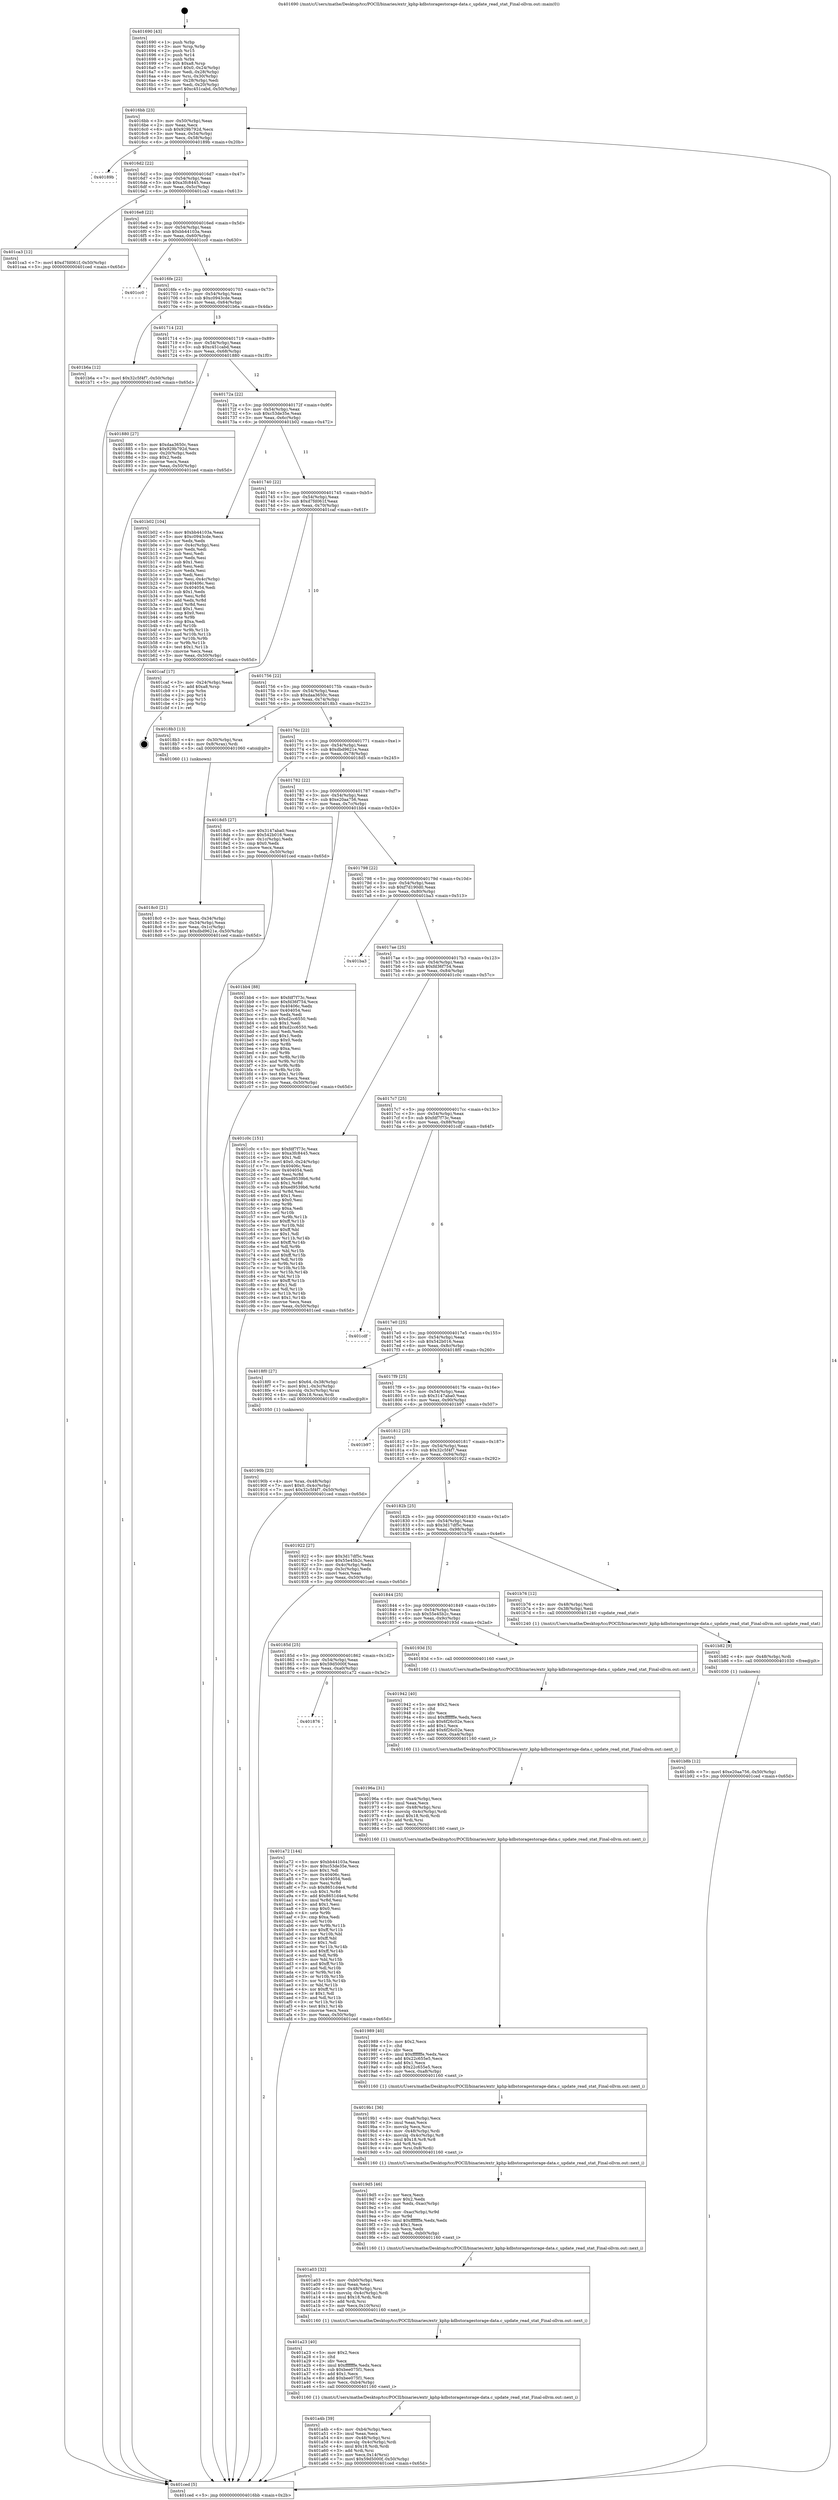 digraph "0x401690" {
  label = "0x401690 (/mnt/c/Users/mathe/Desktop/tcc/POCII/binaries/extr_kphp-kdbstoragestorage-data.c_update_read_stat_Final-ollvm.out::main(0))"
  labelloc = "t"
  node[shape=record]

  Entry [label="",width=0.3,height=0.3,shape=circle,fillcolor=black,style=filled]
  "0x4016bb" [label="{
     0x4016bb [23]\l
     | [instrs]\l
     &nbsp;&nbsp;0x4016bb \<+3\>: mov -0x50(%rbp),%eax\l
     &nbsp;&nbsp;0x4016be \<+2\>: mov %eax,%ecx\l
     &nbsp;&nbsp;0x4016c0 \<+6\>: sub $0x929b792d,%ecx\l
     &nbsp;&nbsp;0x4016c6 \<+3\>: mov %eax,-0x54(%rbp)\l
     &nbsp;&nbsp;0x4016c9 \<+3\>: mov %ecx,-0x58(%rbp)\l
     &nbsp;&nbsp;0x4016cc \<+6\>: je 000000000040189b \<main+0x20b\>\l
  }"]
  "0x40189b" [label="{
     0x40189b\l
  }", style=dashed]
  "0x4016d2" [label="{
     0x4016d2 [22]\l
     | [instrs]\l
     &nbsp;&nbsp;0x4016d2 \<+5\>: jmp 00000000004016d7 \<main+0x47\>\l
     &nbsp;&nbsp;0x4016d7 \<+3\>: mov -0x54(%rbp),%eax\l
     &nbsp;&nbsp;0x4016da \<+5\>: sub $0xa3fc8445,%eax\l
     &nbsp;&nbsp;0x4016df \<+3\>: mov %eax,-0x5c(%rbp)\l
     &nbsp;&nbsp;0x4016e2 \<+6\>: je 0000000000401ca3 \<main+0x613\>\l
  }"]
  Exit [label="",width=0.3,height=0.3,shape=circle,fillcolor=black,style=filled,peripheries=2]
  "0x401ca3" [label="{
     0x401ca3 [12]\l
     | [instrs]\l
     &nbsp;&nbsp;0x401ca3 \<+7\>: movl $0xd7fd061f,-0x50(%rbp)\l
     &nbsp;&nbsp;0x401caa \<+5\>: jmp 0000000000401ced \<main+0x65d\>\l
  }"]
  "0x4016e8" [label="{
     0x4016e8 [22]\l
     | [instrs]\l
     &nbsp;&nbsp;0x4016e8 \<+5\>: jmp 00000000004016ed \<main+0x5d\>\l
     &nbsp;&nbsp;0x4016ed \<+3\>: mov -0x54(%rbp),%eax\l
     &nbsp;&nbsp;0x4016f0 \<+5\>: sub $0xbb44103a,%eax\l
     &nbsp;&nbsp;0x4016f5 \<+3\>: mov %eax,-0x60(%rbp)\l
     &nbsp;&nbsp;0x4016f8 \<+6\>: je 0000000000401cc0 \<main+0x630\>\l
  }"]
  "0x401b8b" [label="{
     0x401b8b [12]\l
     | [instrs]\l
     &nbsp;&nbsp;0x401b8b \<+7\>: movl $0xe20aa756,-0x50(%rbp)\l
     &nbsp;&nbsp;0x401b92 \<+5\>: jmp 0000000000401ced \<main+0x65d\>\l
  }"]
  "0x401cc0" [label="{
     0x401cc0\l
  }", style=dashed]
  "0x4016fe" [label="{
     0x4016fe [22]\l
     | [instrs]\l
     &nbsp;&nbsp;0x4016fe \<+5\>: jmp 0000000000401703 \<main+0x73\>\l
     &nbsp;&nbsp;0x401703 \<+3\>: mov -0x54(%rbp),%eax\l
     &nbsp;&nbsp;0x401706 \<+5\>: sub $0xc0943cde,%eax\l
     &nbsp;&nbsp;0x40170b \<+3\>: mov %eax,-0x64(%rbp)\l
     &nbsp;&nbsp;0x40170e \<+6\>: je 0000000000401b6a \<main+0x4da\>\l
  }"]
  "0x401b82" [label="{
     0x401b82 [9]\l
     | [instrs]\l
     &nbsp;&nbsp;0x401b82 \<+4\>: mov -0x48(%rbp),%rdi\l
     &nbsp;&nbsp;0x401b86 \<+5\>: call 0000000000401030 \<free@plt\>\l
     | [calls]\l
     &nbsp;&nbsp;0x401030 \{1\} (unknown)\l
  }"]
  "0x401b6a" [label="{
     0x401b6a [12]\l
     | [instrs]\l
     &nbsp;&nbsp;0x401b6a \<+7\>: movl $0x32c5f4f7,-0x50(%rbp)\l
     &nbsp;&nbsp;0x401b71 \<+5\>: jmp 0000000000401ced \<main+0x65d\>\l
  }"]
  "0x401714" [label="{
     0x401714 [22]\l
     | [instrs]\l
     &nbsp;&nbsp;0x401714 \<+5\>: jmp 0000000000401719 \<main+0x89\>\l
     &nbsp;&nbsp;0x401719 \<+3\>: mov -0x54(%rbp),%eax\l
     &nbsp;&nbsp;0x40171c \<+5\>: sub $0xc451cabd,%eax\l
     &nbsp;&nbsp;0x401721 \<+3\>: mov %eax,-0x68(%rbp)\l
     &nbsp;&nbsp;0x401724 \<+6\>: je 0000000000401880 \<main+0x1f0\>\l
  }"]
  "0x401876" [label="{
     0x401876\l
  }", style=dashed]
  "0x401880" [label="{
     0x401880 [27]\l
     | [instrs]\l
     &nbsp;&nbsp;0x401880 \<+5\>: mov $0xdaa3650c,%eax\l
     &nbsp;&nbsp;0x401885 \<+5\>: mov $0x929b792d,%ecx\l
     &nbsp;&nbsp;0x40188a \<+3\>: mov -0x20(%rbp),%edx\l
     &nbsp;&nbsp;0x40188d \<+3\>: cmp $0x2,%edx\l
     &nbsp;&nbsp;0x401890 \<+3\>: cmovne %ecx,%eax\l
     &nbsp;&nbsp;0x401893 \<+3\>: mov %eax,-0x50(%rbp)\l
     &nbsp;&nbsp;0x401896 \<+5\>: jmp 0000000000401ced \<main+0x65d\>\l
  }"]
  "0x40172a" [label="{
     0x40172a [22]\l
     | [instrs]\l
     &nbsp;&nbsp;0x40172a \<+5\>: jmp 000000000040172f \<main+0x9f\>\l
     &nbsp;&nbsp;0x40172f \<+3\>: mov -0x54(%rbp),%eax\l
     &nbsp;&nbsp;0x401732 \<+5\>: sub $0xc53de35e,%eax\l
     &nbsp;&nbsp;0x401737 \<+3\>: mov %eax,-0x6c(%rbp)\l
     &nbsp;&nbsp;0x40173a \<+6\>: je 0000000000401b02 \<main+0x472\>\l
  }"]
  "0x401ced" [label="{
     0x401ced [5]\l
     | [instrs]\l
     &nbsp;&nbsp;0x401ced \<+5\>: jmp 00000000004016bb \<main+0x2b\>\l
  }"]
  "0x401690" [label="{
     0x401690 [43]\l
     | [instrs]\l
     &nbsp;&nbsp;0x401690 \<+1\>: push %rbp\l
     &nbsp;&nbsp;0x401691 \<+3\>: mov %rsp,%rbp\l
     &nbsp;&nbsp;0x401694 \<+2\>: push %r15\l
     &nbsp;&nbsp;0x401696 \<+2\>: push %r14\l
     &nbsp;&nbsp;0x401698 \<+1\>: push %rbx\l
     &nbsp;&nbsp;0x401699 \<+7\>: sub $0xa8,%rsp\l
     &nbsp;&nbsp;0x4016a0 \<+7\>: movl $0x0,-0x24(%rbp)\l
     &nbsp;&nbsp;0x4016a7 \<+3\>: mov %edi,-0x28(%rbp)\l
     &nbsp;&nbsp;0x4016aa \<+4\>: mov %rsi,-0x30(%rbp)\l
     &nbsp;&nbsp;0x4016ae \<+3\>: mov -0x28(%rbp),%edi\l
     &nbsp;&nbsp;0x4016b1 \<+3\>: mov %edi,-0x20(%rbp)\l
     &nbsp;&nbsp;0x4016b4 \<+7\>: movl $0xc451cabd,-0x50(%rbp)\l
  }"]
  "0x401a72" [label="{
     0x401a72 [144]\l
     | [instrs]\l
     &nbsp;&nbsp;0x401a72 \<+5\>: mov $0xbb44103a,%eax\l
     &nbsp;&nbsp;0x401a77 \<+5\>: mov $0xc53de35e,%ecx\l
     &nbsp;&nbsp;0x401a7c \<+2\>: mov $0x1,%dl\l
     &nbsp;&nbsp;0x401a7e \<+7\>: mov 0x40406c,%esi\l
     &nbsp;&nbsp;0x401a85 \<+7\>: mov 0x404054,%edi\l
     &nbsp;&nbsp;0x401a8c \<+3\>: mov %esi,%r8d\l
     &nbsp;&nbsp;0x401a8f \<+7\>: sub $0x8651d4e4,%r8d\l
     &nbsp;&nbsp;0x401a96 \<+4\>: sub $0x1,%r8d\l
     &nbsp;&nbsp;0x401a9a \<+7\>: add $0x8651d4e4,%r8d\l
     &nbsp;&nbsp;0x401aa1 \<+4\>: imul %r8d,%esi\l
     &nbsp;&nbsp;0x401aa5 \<+3\>: and $0x1,%esi\l
     &nbsp;&nbsp;0x401aa8 \<+3\>: cmp $0x0,%esi\l
     &nbsp;&nbsp;0x401aab \<+4\>: sete %r9b\l
     &nbsp;&nbsp;0x401aaf \<+3\>: cmp $0xa,%edi\l
     &nbsp;&nbsp;0x401ab2 \<+4\>: setl %r10b\l
     &nbsp;&nbsp;0x401ab6 \<+3\>: mov %r9b,%r11b\l
     &nbsp;&nbsp;0x401ab9 \<+4\>: xor $0xff,%r11b\l
     &nbsp;&nbsp;0x401abd \<+3\>: mov %r10b,%bl\l
     &nbsp;&nbsp;0x401ac0 \<+3\>: xor $0xff,%bl\l
     &nbsp;&nbsp;0x401ac3 \<+3\>: xor $0x1,%dl\l
     &nbsp;&nbsp;0x401ac6 \<+3\>: mov %r11b,%r14b\l
     &nbsp;&nbsp;0x401ac9 \<+4\>: and $0xff,%r14b\l
     &nbsp;&nbsp;0x401acd \<+3\>: and %dl,%r9b\l
     &nbsp;&nbsp;0x401ad0 \<+3\>: mov %bl,%r15b\l
     &nbsp;&nbsp;0x401ad3 \<+4\>: and $0xff,%r15b\l
     &nbsp;&nbsp;0x401ad7 \<+3\>: and %dl,%r10b\l
     &nbsp;&nbsp;0x401ada \<+3\>: or %r9b,%r14b\l
     &nbsp;&nbsp;0x401add \<+3\>: or %r10b,%r15b\l
     &nbsp;&nbsp;0x401ae0 \<+3\>: xor %r15b,%r14b\l
     &nbsp;&nbsp;0x401ae3 \<+3\>: or %bl,%r11b\l
     &nbsp;&nbsp;0x401ae6 \<+4\>: xor $0xff,%r11b\l
     &nbsp;&nbsp;0x401aea \<+3\>: or $0x1,%dl\l
     &nbsp;&nbsp;0x401aed \<+3\>: and %dl,%r11b\l
     &nbsp;&nbsp;0x401af0 \<+3\>: or %r11b,%r14b\l
     &nbsp;&nbsp;0x401af3 \<+4\>: test $0x1,%r14b\l
     &nbsp;&nbsp;0x401af7 \<+3\>: cmovne %ecx,%eax\l
     &nbsp;&nbsp;0x401afa \<+3\>: mov %eax,-0x50(%rbp)\l
     &nbsp;&nbsp;0x401afd \<+5\>: jmp 0000000000401ced \<main+0x65d\>\l
  }"]
  "0x401b02" [label="{
     0x401b02 [104]\l
     | [instrs]\l
     &nbsp;&nbsp;0x401b02 \<+5\>: mov $0xbb44103a,%eax\l
     &nbsp;&nbsp;0x401b07 \<+5\>: mov $0xc0943cde,%ecx\l
     &nbsp;&nbsp;0x401b0c \<+2\>: xor %edx,%edx\l
     &nbsp;&nbsp;0x401b0e \<+3\>: mov -0x4c(%rbp),%esi\l
     &nbsp;&nbsp;0x401b11 \<+2\>: mov %edx,%edi\l
     &nbsp;&nbsp;0x401b13 \<+2\>: sub %esi,%edi\l
     &nbsp;&nbsp;0x401b15 \<+2\>: mov %edx,%esi\l
     &nbsp;&nbsp;0x401b17 \<+3\>: sub $0x1,%esi\l
     &nbsp;&nbsp;0x401b1a \<+2\>: add %esi,%edi\l
     &nbsp;&nbsp;0x401b1c \<+2\>: mov %edx,%esi\l
     &nbsp;&nbsp;0x401b1e \<+2\>: sub %edi,%esi\l
     &nbsp;&nbsp;0x401b20 \<+3\>: mov %esi,-0x4c(%rbp)\l
     &nbsp;&nbsp;0x401b23 \<+7\>: mov 0x40406c,%esi\l
     &nbsp;&nbsp;0x401b2a \<+7\>: mov 0x404054,%edi\l
     &nbsp;&nbsp;0x401b31 \<+3\>: sub $0x1,%edx\l
     &nbsp;&nbsp;0x401b34 \<+3\>: mov %esi,%r8d\l
     &nbsp;&nbsp;0x401b37 \<+3\>: add %edx,%r8d\l
     &nbsp;&nbsp;0x401b3a \<+4\>: imul %r8d,%esi\l
     &nbsp;&nbsp;0x401b3e \<+3\>: and $0x1,%esi\l
     &nbsp;&nbsp;0x401b41 \<+3\>: cmp $0x0,%esi\l
     &nbsp;&nbsp;0x401b44 \<+4\>: sete %r9b\l
     &nbsp;&nbsp;0x401b48 \<+3\>: cmp $0xa,%edi\l
     &nbsp;&nbsp;0x401b4b \<+4\>: setl %r10b\l
     &nbsp;&nbsp;0x401b4f \<+3\>: mov %r9b,%r11b\l
     &nbsp;&nbsp;0x401b52 \<+3\>: and %r10b,%r11b\l
     &nbsp;&nbsp;0x401b55 \<+3\>: xor %r10b,%r9b\l
     &nbsp;&nbsp;0x401b58 \<+3\>: or %r9b,%r11b\l
     &nbsp;&nbsp;0x401b5b \<+4\>: test $0x1,%r11b\l
     &nbsp;&nbsp;0x401b5f \<+3\>: cmovne %ecx,%eax\l
     &nbsp;&nbsp;0x401b62 \<+3\>: mov %eax,-0x50(%rbp)\l
     &nbsp;&nbsp;0x401b65 \<+5\>: jmp 0000000000401ced \<main+0x65d\>\l
  }"]
  "0x401740" [label="{
     0x401740 [22]\l
     | [instrs]\l
     &nbsp;&nbsp;0x401740 \<+5\>: jmp 0000000000401745 \<main+0xb5\>\l
     &nbsp;&nbsp;0x401745 \<+3\>: mov -0x54(%rbp),%eax\l
     &nbsp;&nbsp;0x401748 \<+5\>: sub $0xd7fd061f,%eax\l
     &nbsp;&nbsp;0x40174d \<+3\>: mov %eax,-0x70(%rbp)\l
     &nbsp;&nbsp;0x401750 \<+6\>: je 0000000000401caf \<main+0x61f\>\l
  }"]
  "0x401a4b" [label="{
     0x401a4b [39]\l
     | [instrs]\l
     &nbsp;&nbsp;0x401a4b \<+6\>: mov -0xb4(%rbp),%ecx\l
     &nbsp;&nbsp;0x401a51 \<+3\>: imul %eax,%ecx\l
     &nbsp;&nbsp;0x401a54 \<+4\>: mov -0x48(%rbp),%rsi\l
     &nbsp;&nbsp;0x401a58 \<+4\>: movslq -0x4c(%rbp),%rdi\l
     &nbsp;&nbsp;0x401a5c \<+4\>: imul $0x18,%rdi,%rdi\l
     &nbsp;&nbsp;0x401a60 \<+3\>: add %rdi,%rsi\l
     &nbsp;&nbsp;0x401a63 \<+3\>: mov %ecx,0x14(%rsi)\l
     &nbsp;&nbsp;0x401a66 \<+7\>: movl $0x59d5000f,-0x50(%rbp)\l
     &nbsp;&nbsp;0x401a6d \<+5\>: jmp 0000000000401ced \<main+0x65d\>\l
  }"]
  "0x401caf" [label="{
     0x401caf [17]\l
     | [instrs]\l
     &nbsp;&nbsp;0x401caf \<+3\>: mov -0x24(%rbp),%eax\l
     &nbsp;&nbsp;0x401cb2 \<+7\>: add $0xa8,%rsp\l
     &nbsp;&nbsp;0x401cb9 \<+1\>: pop %rbx\l
     &nbsp;&nbsp;0x401cba \<+2\>: pop %r14\l
     &nbsp;&nbsp;0x401cbc \<+2\>: pop %r15\l
     &nbsp;&nbsp;0x401cbe \<+1\>: pop %rbp\l
     &nbsp;&nbsp;0x401cbf \<+1\>: ret\l
  }"]
  "0x401756" [label="{
     0x401756 [22]\l
     | [instrs]\l
     &nbsp;&nbsp;0x401756 \<+5\>: jmp 000000000040175b \<main+0xcb\>\l
     &nbsp;&nbsp;0x40175b \<+3\>: mov -0x54(%rbp),%eax\l
     &nbsp;&nbsp;0x40175e \<+5\>: sub $0xdaa3650c,%eax\l
     &nbsp;&nbsp;0x401763 \<+3\>: mov %eax,-0x74(%rbp)\l
     &nbsp;&nbsp;0x401766 \<+6\>: je 00000000004018b3 \<main+0x223\>\l
  }"]
  "0x401a23" [label="{
     0x401a23 [40]\l
     | [instrs]\l
     &nbsp;&nbsp;0x401a23 \<+5\>: mov $0x2,%ecx\l
     &nbsp;&nbsp;0x401a28 \<+1\>: cltd\l
     &nbsp;&nbsp;0x401a29 \<+2\>: idiv %ecx\l
     &nbsp;&nbsp;0x401a2b \<+6\>: imul $0xfffffffe,%edx,%ecx\l
     &nbsp;&nbsp;0x401a31 \<+6\>: sub $0xbee075f1,%ecx\l
     &nbsp;&nbsp;0x401a37 \<+3\>: add $0x1,%ecx\l
     &nbsp;&nbsp;0x401a3a \<+6\>: add $0xbee075f1,%ecx\l
     &nbsp;&nbsp;0x401a40 \<+6\>: mov %ecx,-0xb4(%rbp)\l
     &nbsp;&nbsp;0x401a46 \<+5\>: call 0000000000401160 \<next_i\>\l
     | [calls]\l
     &nbsp;&nbsp;0x401160 \{1\} (/mnt/c/Users/mathe/Desktop/tcc/POCII/binaries/extr_kphp-kdbstoragestorage-data.c_update_read_stat_Final-ollvm.out::next_i)\l
  }"]
  "0x4018b3" [label="{
     0x4018b3 [13]\l
     | [instrs]\l
     &nbsp;&nbsp;0x4018b3 \<+4\>: mov -0x30(%rbp),%rax\l
     &nbsp;&nbsp;0x4018b7 \<+4\>: mov 0x8(%rax),%rdi\l
     &nbsp;&nbsp;0x4018bb \<+5\>: call 0000000000401060 \<atoi@plt\>\l
     | [calls]\l
     &nbsp;&nbsp;0x401060 \{1\} (unknown)\l
  }"]
  "0x40176c" [label="{
     0x40176c [22]\l
     | [instrs]\l
     &nbsp;&nbsp;0x40176c \<+5\>: jmp 0000000000401771 \<main+0xe1\>\l
     &nbsp;&nbsp;0x401771 \<+3\>: mov -0x54(%rbp),%eax\l
     &nbsp;&nbsp;0x401774 \<+5\>: sub $0xdbd9621e,%eax\l
     &nbsp;&nbsp;0x401779 \<+3\>: mov %eax,-0x78(%rbp)\l
     &nbsp;&nbsp;0x40177c \<+6\>: je 00000000004018d5 \<main+0x245\>\l
  }"]
  "0x4018c0" [label="{
     0x4018c0 [21]\l
     | [instrs]\l
     &nbsp;&nbsp;0x4018c0 \<+3\>: mov %eax,-0x34(%rbp)\l
     &nbsp;&nbsp;0x4018c3 \<+3\>: mov -0x34(%rbp),%eax\l
     &nbsp;&nbsp;0x4018c6 \<+3\>: mov %eax,-0x1c(%rbp)\l
     &nbsp;&nbsp;0x4018c9 \<+7\>: movl $0xdbd9621e,-0x50(%rbp)\l
     &nbsp;&nbsp;0x4018d0 \<+5\>: jmp 0000000000401ced \<main+0x65d\>\l
  }"]
  "0x401a03" [label="{
     0x401a03 [32]\l
     | [instrs]\l
     &nbsp;&nbsp;0x401a03 \<+6\>: mov -0xb0(%rbp),%ecx\l
     &nbsp;&nbsp;0x401a09 \<+3\>: imul %eax,%ecx\l
     &nbsp;&nbsp;0x401a0c \<+4\>: mov -0x48(%rbp),%rsi\l
     &nbsp;&nbsp;0x401a10 \<+4\>: movslq -0x4c(%rbp),%rdi\l
     &nbsp;&nbsp;0x401a14 \<+4\>: imul $0x18,%rdi,%rdi\l
     &nbsp;&nbsp;0x401a18 \<+3\>: add %rdi,%rsi\l
     &nbsp;&nbsp;0x401a1b \<+3\>: mov %ecx,0x10(%rsi)\l
     &nbsp;&nbsp;0x401a1e \<+5\>: call 0000000000401160 \<next_i\>\l
     | [calls]\l
     &nbsp;&nbsp;0x401160 \{1\} (/mnt/c/Users/mathe/Desktop/tcc/POCII/binaries/extr_kphp-kdbstoragestorage-data.c_update_read_stat_Final-ollvm.out::next_i)\l
  }"]
  "0x4018d5" [label="{
     0x4018d5 [27]\l
     | [instrs]\l
     &nbsp;&nbsp;0x4018d5 \<+5\>: mov $0x3147aba0,%eax\l
     &nbsp;&nbsp;0x4018da \<+5\>: mov $0x542b016,%ecx\l
     &nbsp;&nbsp;0x4018df \<+3\>: mov -0x1c(%rbp),%edx\l
     &nbsp;&nbsp;0x4018e2 \<+3\>: cmp $0x0,%edx\l
     &nbsp;&nbsp;0x4018e5 \<+3\>: cmove %ecx,%eax\l
     &nbsp;&nbsp;0x4018e8 \<+3\>: mov %eax,-0x50(%rbp)\l
     &nbsp;&nbsp;0x4018eb \<+5\>: jmp 0000000000401ced \<main+0x65d\>\l
  }"]
  "0x401782" [label="{
     0x401782 [22]\l
     | [instrs]\l
     &nbsp;&nbsp;0x401782 \<+5\>: jmp 0000000000401787 \<main+0xf7\>\l
     &nbsp;&nbsp;0x401787 \<+3\>: mov -0x54(%rbp),%eax\l
     &nbsp;&nbsp;0x40178a \<+5\>: sub $0xe20aa756,%eax\l
     &nbsp;&nbsp;0x40178f \<+3\>: mov %eax,-0x7c(%rbp)\l
     &nbsp;&nbsp;0x401792 \<+6\>: je 0000000000401bb4 \<main+0x524\>\l
  }"]
  "0x4019d5" [label="{
     0x4019d5 [46]\l
     | [instrs]\l
     &nbsp;&nbsp;0x4019d5 \<+2\>: xor %ecx,%ecx\l
     &nbsp;&nbsp;0x4019d7 \<+5\>: mov $0x2,%edx\l
     &nbsp;&nbsp;0x4019dc \<+6\>: mov %edx,-0xac(%rbp)\l
     &nbsp;&nbsp;0x4019e2 \<+1\>: cltd\l
     &nbsp;&nbsp;0x4019e3 \<+7\>: mov -0xac(%rbp),%r9d\l
     &nbsp;&nbsp;0x4019ea \<+3\>: idiv %r9d\l
     &nbsp;&nbsp;0x4019ed \<+6\>: imul $0xfffffffe,%edx,%edx\l
     &nbsp;&nbsp;0x4019f3 \<+3\>: sub $0x1,%ecx\l
     &nbsp;&nbsp;0x4019f6 \<+2\>: sub %ecx,%edx\l
     &nbsp;&nbsp;0x4019f8 \<+6\>: mov %edx,-0xb0(%rbp)\l
     &nbsp;&nbsp;0x4019fe \<+5\>: call 0000000000401160 \<next_i\>\l
     | [calls]\l
     &nbsp;&nbsp;0x401160 \{1\} (/mnt/c/Users/mathe/Desktop/tcc/POCII/binaries/extr_kphp-kdbstoragestorage-data.c_update_read_stat_Final-ollvm.out::next_i)\l
  }"]
  "0x401bb4" [label="{
     0x401bb4 [88]\l
     | [instrs]\l
     &nbsp;&nbsp;0x401bb4 \<+5\>: mov $0xfdf7f73c,%eax\l
     &nbsp;&nbsp;0x401bb9 \<+5\>: mov $0xfd36f754,%ecx\l
     &nbsp;&nbsp;0x401bbe \<+7\>: mov 0x40406c,%edx\l
     &nbsp;&nbsp;0x401bc5 \<+7\>: mov 0x404054,%esi\l
     &nbsp;&nbsp;0x401bcc \<+2\>: mov %edx,%edi\l
     &nbsp;&nbsp;0x401bce \<+6\>: sub $0xd2cc6550,%edi\l
     &nbsp;&nbsp;0x401bd4 \<+3\>: sub $0x1,%edi\l
     &nbsp;&nbsp;0x401bd7 \<+6\>: add $0xd2cc6550,%edi\l
     &nbsp;&nbsp;0x401bdd \<+3\>: imul %edi,%edx\l
     &nbsp;&nbsp;0x401be0 \<+3\>: and $0x1,%edx\l
     &nbsp;&nbsp;0x401be3 \<+3\>: cmp $0x0,%edx\l
     &nbsp;&nbsp;0x401be6 \<+4\>: sete %r8b\l
     &nbsp;&nbsp;0x401bea \<+3\>: cmp $0xa,%esi\l
     &nbsp;&nbsp;0x401bed \<+4\>: setl %r9b\l
     &nbsp;&nbsp;0x401bf1 \<+3\>: mov %r8b,%r10b\l
     &nbsp;&nbsp;0x401bf4 \<+3\>: and %r9b,%r10b\l
     &nbsp;&nbsp;0x401bf7 \<+3\>: xor %r9b,%r8b\l
     &nbsp;&nbsp;0x401bfa \<+3\>: or %r8b,%r10b\l
     &nbsp;&nbsp;0x401bfd \<+4\>: test $0x1,%r10b\l
     &nbsp;&nbsp;0x401c01 \<+3\>: cmovne %ecx,%eax\l
     &nbsp;&nbsp;0x401c04 \<+3\>: mov %eax,-0x50(%rbp)\l
     &nbsp;&nbsp;0x401c07 \<+5\>: jmp 0000000000401ced \<main+0x65d\>\l
  }"]
  "0x401798" [label="{
     0x401798 [22]\l
     | [instrs]\l
     &nbsp;&nbsp;0x401798 \<+5\>: jmp 000000000040179d \<main+0x10d\>\l
     &nbsp;&nbsp;0x40179d \<+3\>: mov -0x54(%rbp),%eax\l
     &nbsp;&nbsp;0x4017a0 \<+5\>: sub $0xf7d190d0,%eax\l
     &nbsp;&nbsp;0x4017a5 \<+3\>: mov %eax,-0x80(%rbp)\l
     &nbsp;&nbsp;0x4017a8 \<+6\>: je 0000000000401ba3 \<main+0x513\>\l
  }"]
  "0x4019b1" [label="{
     0x4019b1 [36]\l
     | [instrs]\l
     &nbsp;&nbsp;0x4019b1 \<+6\>: mov -0xa8(%rbp),%ecx\l
     &nbsp;&nbsp;0x4019b7 \<+3\>: imul %eax,%ecx\l
     &nbsp;&nbsp;0x4019ba \<+3\>: movslq %ecx,%rsi\l
     &nbsp;&nbsp;0x4019bd \<+4\>: mov -0x48(%rbp),%rdi\l
     &nbsp;&nbsp;0x4019c1 \<+4\>: movslq -0x4c(%rbp),%r8\l
     &nbsp;&nbsp;0x4019c5 \<+4\>: imul $0x18,%r8,%r8\l
     &nbsp;&nbsp;0x4019c9 \<+3\>: add %r8,%rdi\l
     &nbsp;&nbsp;0x4019cc \<+4\>: mov %rsi,0x8(%rdi)\l
     &nbsp;&nbsp;0x4019d0 \<+5\>: call 0000000000401160 \<next_i\>\l
     | [calls]\l
     &nbsp;&nbsp;0x401160 \{1\} (/mnt/c/Users/mathe/Desktop/tcc/POCII/binaries/extr_kphp-kdbstoragestorage-data.c_update_read_stat_Final-ollvm.out::next_i)\l
  }"]
  "0x401ba3" [label="{
     0x401ba3\l
  }", style=dashed]
  "0x4017ae" [label="{
     0x4017ae [25]\l
     | [instrs]\l
     &nbsp;&nbsp;0x4017ae \<+5\>: jmp 00000000004017b3 \<main+0x123\>\l
     &nbsp;&nbsp;0x4017b3 \<+3\>: mov -0x54(%rbp),%eax\l
     &nbsp;&nbsp;0x4017b6 \<+5\>: sub $0xfd36f754,%eax\l
     &nbsp;&nbsp;0x4017bb \<+6\>: mov %eax,-0x84(%rbp)\l
     &nbsp;&nbsp;0x4017c1 \<+6\>: je 0000000000401c0c \<main+0x57c\>\l
  }"]
  "0x401989" [label="{
     0x401989 [40]\l
     | [instrs]\l
     &nbsp;&nbsp;0x401989 \<+5\>: mov $0x2,%ecx\l
     &nbsp;&nbsp;0x40198e \<+1\>: cltd\l
     &nbsp;&nbsp;0x40198f \<+2\>: idiv %ecx\l
     &nbsp;&nbsp;0x401991 \<+6\>: imul $0xfffffffe,%edx,%ecx\l
     &nbsp;&nbsp;0x401997 \<+6\>: add $0x22c655e5,%ecx\l
     &nbsp;&nbsp;0x40199d \<+3\>: add $0x1,%ecx\l
     &nbsp;&nbsp;0x4019a0 \<+6\>: sub $0x22c655e5,%ecx\l
     &nbsp;&nbsp;0x4019a6 \<+6\>: mov %ecx,-0xa8(%rbp)\l
     &nbsp;&nbsp;0x4019ac \<+5\>: call 0000000000401160 \<next_i\>\l
     | [calls]\l
     &nbsp;&nbsp;0x401160 \{1\} (/mnt/c/Users/mathe/Desktop/tcc/POCII/binaries/extr_kphp-kdbstoragestorage-data.c_update_read_stat_Final-ollvm.out::next_i)\l
  }"]
  "0x401c0c" [label="{
     0x401c0c [151]\l
     | [instrs]\l
     &nbsp;&nbsp;0x401c0c \<+5\>: mov $0xfdf7f73c,%eax\l
     &nbsp;&nbsp;0x401c11 \<+5\>: mov $0xa3fc8445,%ecx\l
     &nbsp;&nbsp;0x401c16 \<+2\>: mov $0x1,%dl\l
     &nbsp;&nbsp;0x401c18 \<+7\>: movl $0x0,-0x24(%rbp)\l
     &nbsp;&nbsp;0x401c1f \<+7\>: mov 0x40406c,%esi\l
     &nbsp;&nbsp;0x401c26 \<+7\>: mov 0x404054,%edi\l
     &nbsp;&nbsp;0x401c2d \<+3\>: mov %esi,%r8d\l
     &nbsp;&nbsp;0x401c30 \<+7\>: add $0xed9539b6,%r8d\l
     &nbsp;&nbsp;0x401c37 \<+4\>: sub $0x1,%r8d\l
     &nbsp;&nbsp;0x401c3b \<+7\>: sub $0xed9539b6,%r8d\l
     &nbsp;&nbsp;0x401c42 \<+4\>: imul %r8d,%esi\l
     &nbsp;&nbsp;0x401c46 \<+3\>: and $0x1,%esi\l
     &nbsp;&nbsp;0x401c49 \<+3\>: cmp $0x0,%esi\l
     &nbsp;&nbsp;0x401c4c \<+4\>: sete %r9b\l
     &nbsp;&nbsp;0x401c50 \<+3\>: cmp $0xa,%edi\l
     &nbsp;&nbsp;0x401c53 \<+4\>: setl %r10b\l
     &nbsp;&nbsp;0x401c57 \<+3\>: mov %r9b,%r11b\l
     &nbsp;&nbsp;0x401c5a \<+4\>: xor $0xff,%r11b\l
     &nbsp;&nbsp;0x401c5e \<+3\>: mov %r10b,%bl\l
     &nbsp;&nbsp;0x401c61 \<+3\>: xor $0xff,%bl\l
     &nbsp;&nbsp;0x401c64 \<+3\>: xor $0x1,%dl\l
     &nbsp;&nbsp;0x401c67 \<+3\>: mov %r11b,%r14b\l
     &nbsp;&nbsp;0x401c6a \<+4\>: and $0xff,%r14b\l
     &nbsp;&nbsp;0x401c6e \<+3\>: and %dl,%r9b\l
     &nbsp;&nbsp;0x401c71 \<+3\>: mov %bl,%r15b\l
     &nbsp;&nbsp;0x401c74 \<+4\>: and $0xff,%r15b\l
     &nbsp;&nbsp;0x401c78 \<+3\>: and %dl,%r10b\l
     &nbsp;&nbsp;0x401c7b \<+3\>: or %r9b,%r14b\l
     &nbsp;&nbsp;0x401c7e \<+3\>: or %r10b,%r15b\l
     &nbsp;&nbsp;0x401c81 \<+3\>: xor %r15b,%r14b\l
     &nbsp;&nbsp;0x401c84 \<+3\>: or %bl,%r11b\l
     &nbsp;&nbsp;0x401c87 \<+4\>: xor $0xff,%r11b\l
     &nbsp;&nbsp;0x401c8b \<+3\>: or $0x1,%dl\l
     &nbsp;&nbsp;0x401c8e \<+3\>: and %dl,%r11b\l
     &nbsp;&nbsp;0x401c91 \<+3\>: or %r11b,%r14b\l
     &nbsp;&nbsp;0x401c94 \<+4\>: test $0x1,%r14b\l
     &nbsp;&nbsp;0x401c98 \<+3\>: cmovne %ecx,%eax\l
     &nbsp;&nbsp;0x401c9b \<+3\>: mov %eax,-0x50(%rbp)\l
     &nbsp;&nbsp;0x401c9e \<+5\>: jmp 0000000000401ced \<main+0x65d\>\l
  }"]
  "0x4017c7" [label="{
     0x4017c7 [25]\l
     | [instrs]\l
     &nbsp;&nbsp;0x4017c7 \<+5\>: jmp 00000000004017cc \<main+0x13c\>\l
     &nbsp;&nbsp;0x4017cc \<+3\>: mov -0x54(%rbp),%eax\l
     &nbsp;&nbsp;0x4017cf \<+5\>: sub $0xfdf7f73c,%eax\l
     &nbsp;&nbsp;0x4017d4 \<+6\>: mov %eax,-0x88(%rbp)\l
     &nbsp;&nbsp;0x4017da \<+6\>: je 0000000000401cdf \<main+0x64f\>\l
  }"]
  "0x40196a" [label="{
     0x40196a [31]\l
     | [instrs]\l
     &nbsp;&nbsp;0x40196a \<+6\>: mov -0xa4(%rbp),%ecx\l
     &nbsp;&nbsp;0x401970 \<+3\>: imul %eax,%ecx\l
     &nbsp;&nbsp;0x401973 \<+4\>: mov -0x48(%rbp),%rsi\l
     &nbsp;&nbsp;0x401977 \<+4\>: movslq -0x4c(%rbp),%rdi\l
     &nbsp;&nbsp;0x40197b \<+4\>: imul $0x18,%rdi,%rdi\l
     &nbsp;&nbsp;0x40197f \<+3\>: add %rdi,%rsi\l
     &nbsp;&nbsp;0x401982 \<+2\>: mov %ecx,(%rsi)\l
     &nbsp;&nbsp;0x401984 \<+5\>: call 0000000000401160 \<next_i\>\l
     | [calls]\l
     &nbsp;&nbsp;0x401160 \{1\} (/mnt/c/Users/mathe/Desktop/tcc/POCII/binaries/extr_kphp-kdbstoragestorage-data.c_update_read_stat_Final-ollvm.out::next_i)\l
  }"]
  "0x401cdf" [label="{
     0x401cdf\l
  }", style=dashed]
  "0x4017e0" [label="{
     0x4017e0 [25]\l
     | [instrs]\l
     &nbsp;&nbsp;0x4017e0 \<+5\>: jmp 00000000004017e5 \<main+0x155\>\l
     &nbsp;&nbsp;0x4017e5 \<+3\>: mov -0x54(%rbp),%eax\l
     &nbsp;&nbsp;0x4017e8 \<+5\>: sub $0x542b016,%eax\l
     &nbsp;&nbsp;0x4017ed \<+6\>: mov %eax,-0x8c(%rbp)\l
     &nbsp;&nbsp;0x4017f3 \<+6\>: je 00000000004018f0 \<main+0x260\>\l
  }"]
  "0x401942" [label="{
     0x401942 [40]\l
     | [instrs]\l
     &nbsp;&nbsp;0x401942 \<+5\>: mov $0x2,%ecx\l
     &nbsp;&nbsp;0x401947 \<+1\>: cltd\l
     &nbsp;&nbsp;0x401948 \<+2\>: idiv %ecx\l
     &nbsp;&nbsp;0x40194a \<+6\>: imul $0xfffffffe,%edx,%ecx\l
     &nbsp;&nbsp;0x401950 \<+6\>: sub $0x6f26c02e,%ecx\l
     &nbsp;&nbsp;0x401956 \<+3\>: add $0x1,%ecx\l
     &nbsp;&nbsp;0x401959 \<+6\>: add $0x6f26c02e,%ecx\l
     &nbsp;&nbsp;0x40195f \<+6\>: mov %ecx,-0xa4(%rbp)\l
     &nbsp;&nbsp;0x401965 \<+5\>: call 0000000000401160 \<next_i\>\l
     | [calls]\l
     &nbsp;&nbsp;0x401160 \{1\} (/mnt/c/Users/mathe/Desktop/tcc/POCII/binaries/extr_kphp-kdbstoragestorage-data.c_update_read_stat_Final-ollvm.out::next_i)\l
  }"]
  "0x4018f0" [label="{
     0x4018f0 [27]\l
     | [instrs]\l
     &nbsp;&nbsp;0x4018f0 \<+7\>: movl $0x64,-0x38(%rbp)\l
     &nbsp;&nbsp;0x4018f7 \<+7\>: movl $0x1,-0x3c(%rbp)\l
     &nbsp;&nbsp;0x4018fe \<+4\>: movslq -0x3c(%rbp),%rax\l
     &nbsp;&nbsp;0x401902 \<+4\>: imul $0x18,%rax,%rdi\l
     &nbsp;&nbsp;0x401906 \<+5\>: call 0000000000401050 \<malloc@plt\>\l
     | [calls]\l
     &nbsp;&nbsp;0x401050 \{1\} (unknown)\l
  }"]
  "0x4017f9" [label="{
     0x4017f9 [25]\l
     | [instrs]\l
     &nbsp;&nbsp;0x4017f9 \<+5\>: jmp 00000000004017fe \<main+0x16e\>\l
     &nbsp;&nbsp;0x4017fe \<+3\>: mov -0x54(%rbp),%eax\l
     &nbsp;&nbsp;0x401801 \<+5\>: sub $0x3147aba0,%eax\l
     &nbsp;&nbsp;0x401806 \<+6\>: mov %eax,-0x90(%rbp)\l
     &nbsp;&nbsp;0x40180c \<+6\>: je 0000000000401b97 \<main+0x507\>\l
  }"]
  "0x40190b" [label="{
     0x40190b [23]\l
     | [instrs]\l
     &nbsp;&nbsp;0x40190b \<+4\>: mov %rax,-0x48(%rbp)\l
     &nbsp;&nbsp;0x40190f \<+7\>: movl $0x0,-0x4c(%rbp)\l
     &nbsp;&nbsp;0x401916 \<+7\>: movl $0x32c5f4f7,-0x50(%rbp)\l
     &nbsp;&nbsp;0x40191d \<+5\>: jmp 0000000000401ced \<main+0x65d\>\l
  }"]
  "0x40185d" [label="{
     0x40185d [25]\l
     | [instrs]\l
     &nbsp;&nbsp;0x40185d \<+5\>: jmp 0000000000401862 \<main+0x1d2\>\l
     &nbsp;&nbsp;0x401862 \<+3\>: mov -0x54(%rbp),%eax\l
     &nbsp;&nbsp;0x401865 \<+5\>: sub $0x59d5000f,%eax\l
     &nbsp;&nbsp;0x40186a \<+6\>: mov %eax,-0xa0(%rbp)\l
     &nbsp;&nbsp;0x401870 \<+6\>: je 0000000000401a72 \<main+0x3e2\>\l
  }"]
  "0x401b97" [label="{
     0x401b97\l
  }", style=dashed]
  "0x401812" [label="{
     0x401812 [25]\l
     | [instrs]\l
     &nbsp;&nbsp;0x401812 \<+5\>: jmp 0000000000401817 \<main+0x187\>\l
     &nbsp;&nbsp;0x401817 \<+3\>: mov -0x54(%rbp),%eax\l
     &nbsp;&nbsp;0x40181a \<+5\>: sub $0x32c5f4f7,%eax\l
     &nbsp;&nbsp;0x40181f \<+6\>: mov %eax,-0x94(%rbp)\l
     &nbsp;&nbsp;0x401825 \<+6\>: je 0000000000401922 \<main+0x292\>\l
  }"]
  "0x40193d" [label="{
     0x40193d [5]\l
     | [instrs]\l
     &nbsp;&nbsp;0x40193d \<+5\>: call 0000000000401160 \<next_i\>\l
     | [calls]\l
     &nbsp;&nbsp;0x401160 \{1\} (/mnt/c/Users/mathe/Desktop/tcc/POCII/binaries/extr_kphp-kdbstoragestorage-data.c_update_read_stat_Final-ollvm.out::next_i)\l
  }"]
  "0x401922" [label="{
     0x401922 [27]\l
     | [instrs]\l
     &nbsp;&nbsp;0x401922 \<+5\>: mov $0x3d17df5c,%eax\l
     &nbsp;&nbsp;0x401927 \<+5\>: mov $0x55e45b2c,%ecx\l
     &nbsp;&nbsp;0x40192c \<+3\>: mov -0x4c(%rbp),%edx\l
     &nbsp;&nbsp;0x40192f \<+3\>: cmp -0x3c(%rbp),%edx\l
     &nbsp;&nbsp;0x401932 \<+3\>: cmovl %ecx,%eax\l
     &nbsp;&nbsp;0x401935 \<+3\>: mov %eax,-0x50(%rbp)\l
     &nbsp;&nbsp;0x401938 \<+5\>: jmp 0000000000401ced \<main+0x65d\>\l
  }"]
  "0x40182b" [label="{
     0x40182b [25]\l
     | [instrs]\l
     &nbsp;&nbsp;0x40182b \<+5\>: jmp 0000000000401830 \<main+0x1a0\>\l
     &nbsp;&nbsp;0x401830 \<+3\>: mov -0x54(%rbp),%eax\l
     &nbsp;&nbsp;0x401833 \<+5\>: sub $0x3d17df5c,%eax\l
     &nbsp;&nbsp;0x401838 \<+6\>: mov %eax,-0x98(%rbp)\l
     &nbsp;&nbsp;0x40183e \<+6\>: je 0000000000401b76 \<main+0x4e6\>\l
  }"]
  "0x401844" [label="{
     0x401844 [25]\l
     | [instrs]\l
     &nbsp;&nbsp;0x401844 \<+5\>: jmp 0000000000401849 \<main+0x1b9\>\l
     &nbsp;&nbsp;0x401849 \<+3\>: mov -0x54(%rbp),%eax\l
     &nbsp;&nbsp;0x40184c \<+5\>: sub $0x55e45b2c,%eax\l
     &nbsp;&nbsp;0x401851 \<+6\>: mov %eax,-0x9c(%rbp)\l
     &nbsp;&nbsp;0x401857 \<+6\>: je 000000000040193d \<main+0x2ad\>\l
  }"]
  "0x401b76" [label="{
     0x401b76 [12]\l
     | [instrs]\l
     &nbsp;&nbsp;0x401b76 \<+4\>: mov -0x48(%rbp),%rdi\l
     &nbsp;&nbsp;0x401b7a \<+3\>: mov -0x38(%rbp),%esi\l
     &nbsp;&nbsp;0x401b7d \<+5\>: call 0000000000401240 \<update_read_stat\>\l
     | [calls]\l
     &nbsp;&nbsp;0x401240 \{1\} (/mnt/c/Users/mathe/Desktop/tcc/POCII/binaries/extr_kphp-kdbstoragestorage-data.c_update_read_stat_Final-ollvm.out::update_read_stat)\l
  }"]
  Entry -> "0x401690" [label=" 1"]
  "0x4016bb" -> "0x40189b" [label=" 0"]
  "0x4016bb" -> "0x4016d2" [label=" 15"]
  "0x401caf" -> Exit [label=" 1"]
  "0x4016d2" -> "0x401ca3" [label=" 1"]
  "0x4016d2" -> "0x4016e8" [label=" 14"]
  "0x401ca3" -> "0x401ced" [label=" 1"]
  "0x4016e8" -> "0x401cc0" [label=" 0"]
  "0x4016e8" -> "0x4016fe" [label=" 14"]
  "0x401c0c" -> "0x401ced" [label=" 1"]
  "0x4016fe" -> "0x401b6a" [label=" 1"]
  "0x4016fe" -> "0x401714" [label=" 13"]
  "0x401bb4" -> "0x401ced" [label=" 1"]
  "0x401714" -> "0x401880" [label=" 1"]
  "0x401714" -> "0x40172a" [label=" 12"]
  "0x401880" -> "0x401ced" [label=" 1"]
  "0x401690" -> "0x4016bb" [label=" 1"]
  "0x401ced" -> "0x4016bb" [label=" 14"]
  "0x401b8b" -> "0x401ced" [label=" 1"]
  "0x40172a" -> "0x401b02" [label=" 1"]
  "0x40172a" -> "0x401740" [label=" 11"]
  "0x401b82" -> "0x401b8b" [label=" 1"]
  "0x401740" -> "0x401caf" [label=" 1"]
  "0x401740" -> "0x401756" [label=" 10"]
  "0x401b6a" -> "0x401ced" [label=" 1"]
  "0x401756" -> "0x4018b3" [label=" 1"]
  "0x401756" -> "0x40176c" [label=" 9"]
  "0x4018b3" -> "0x4018c0" [label=" 1"]
  "0x4018c0" -> "0x401ced" [label=" 1"]
  "0x401b02" -> "0x401ced" [label=" 1"]
  "0x40176c" -> "0x4018d5" [label=" 1"]
  "0x40176c" -> "0x401782" [label=" 8"]
  "0x4018d5" -> "0x401ced" [label=" 1"]
  "0x401a72" -> "0x401ced" [label=" 1"]
  "0x401782" -> "0x401bb4" [label=" 1"]
  "0x401782" -> "0x401798" [label=" 7"]
  "0x40185d" -> "0x401876" [label=" 0"]
  "0x401798" -> "0x401ba3" [label=" 0"]
  "0x401798" -> "0x4017ae" [label=" 7"]
  "0x40185d" -> "0x401a72" [label=" 1"]
  "0x4017ae" -> "0x401c0c" [label=" 1"]
  "0x4017ae" -> "0x4017c7" [label=" 6"]
  "0x401b76" -> "0x401b82" [label=" 1"]
  "0x4017c7" -> "0x401cdf" [label=" 0"]
  "0x4017c7" -> "0x4017e0" [label=" 6"]
  "0x401a4b" -> "0x401ced" [label=" 1"]
  "0x4017e0" -> "0x4018f0" [label=" 1"]
  "0x4017e0" -> "0x4017f9" [label=" 5"]
  "0x4018f0" -> "0x40190b" [label=" 1"]
  "0x40190b" -> "0x401ced" [label=" 1"]
  "0x401a23" -> "0x401a4b" [label=" 1"]
  "0x4017f9" -> "0x401b97" [label=" 0"]
  "0x4017f9" -> "0x401812" [label=" 5"]
  "0x401a03" -> "0x401a23" [label=" 1"]
  "0x401812" -> "0x401922" [label=" 2"]
  "0x401812" -> "0x40182b" [label=" 3"]
  "0x401922" -> "0x401ced" [label=" 2"]
  "0x4019d5" -> "0x401a03" [label=" 1"]
  "0x40182b" -> "0x401b76" [label=" 1"]
  "0x40182b" -> "0x401844" [label=" 2"]
  "0x4019b1" -> "0x4019d5" [label=" 1"]
  "0x401844" -> "0x40193d" [label=" 1"]
  "0x401844" -> "0x40185d" [label=" 1"]
  "0x40193d" -> "0x401942" [label=" 1"]
  "0x401942" -> "0x40196a" [label=" 1"]
  "0x40196a" -> "0x401989" [label=" 1"]
  "0x401989" -> "0x4019b1" [label=" 1"]
}
